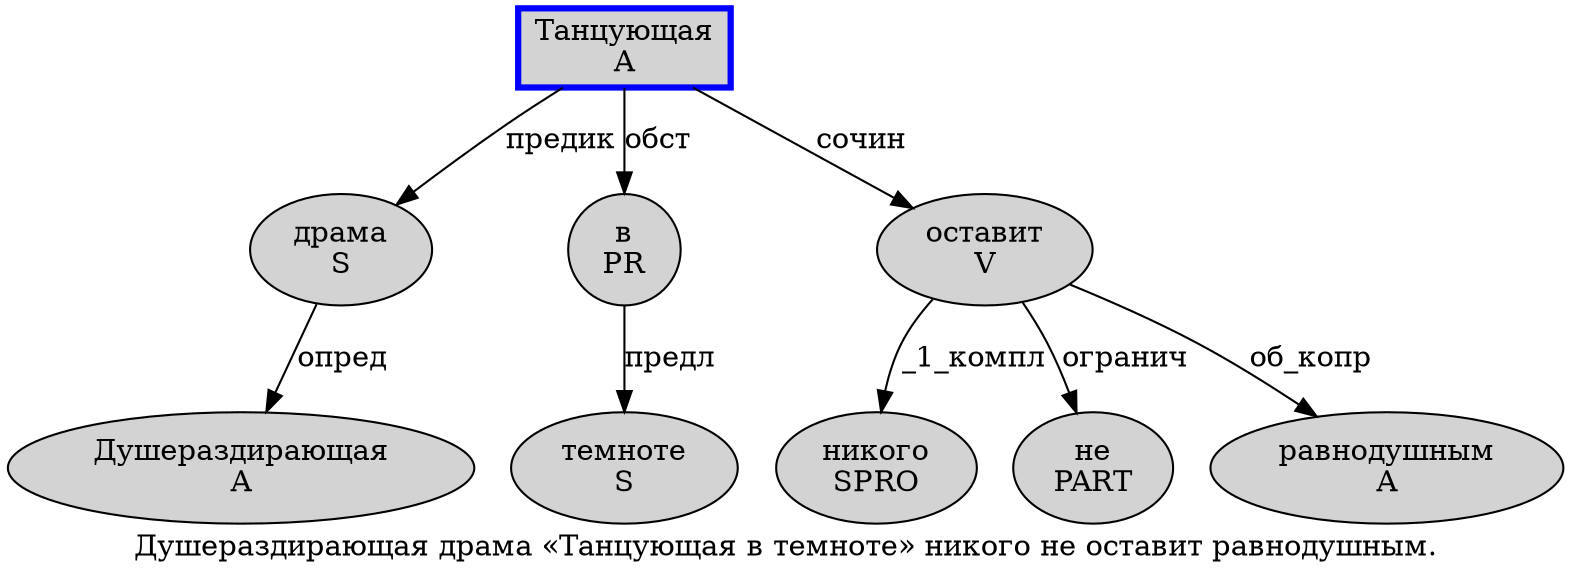 digraph SENTENCE_1277 {
	graph [label="Душераздирающая драма «Танцующая в темноте» никого не оставит равнодушным."]
	node [style=filled]
		0 [label="Душераздирающая
A" color="" fillcolor=lightgray penwidth=1 shape=ellipse]
		1 [label="драма
S" color="" fillcolor=lightgray penwidth=1 shape=ellipse]
		3 [label="Танцующая
A" color=blue fillcolor=lightgray penwidth=3 shape=box]
		4 [label="в
PR" color="" fillcolor=lightgray penwidth=1 shape=ellipse]
		5 [label="темноте
S" color="" fillcolor=lightgray penwidth=1 shape=ellipse]
		7 [label="никого
SPRO" color="" fillcolor=lightgray penwidth=1 shape=ellipse]
		8 [label="не
PART" color="" fillcolor=lightgray penwidth=1 shape=ellipse]
		9 [label="оставит
V" color="" fillcolor=lightgray penwidth=1 shape=ellipse]
		10 [label="равнодушным
A" color="" fillcolor=lightgray penwidth=1 shape=ellipse]
			1 -> 0 [label="опред"]
			3 -> 1 [label="предик"]
			3 -> 4 [label="обст"]
			3 -> 9 [label="сочин"]
			4 -> 5 [label="предл"]
			9 -> 7 [label="_1_компл"]
			9 -> 8 [label="огранич"]
			9 -> 10 [label="об_копр"]
}